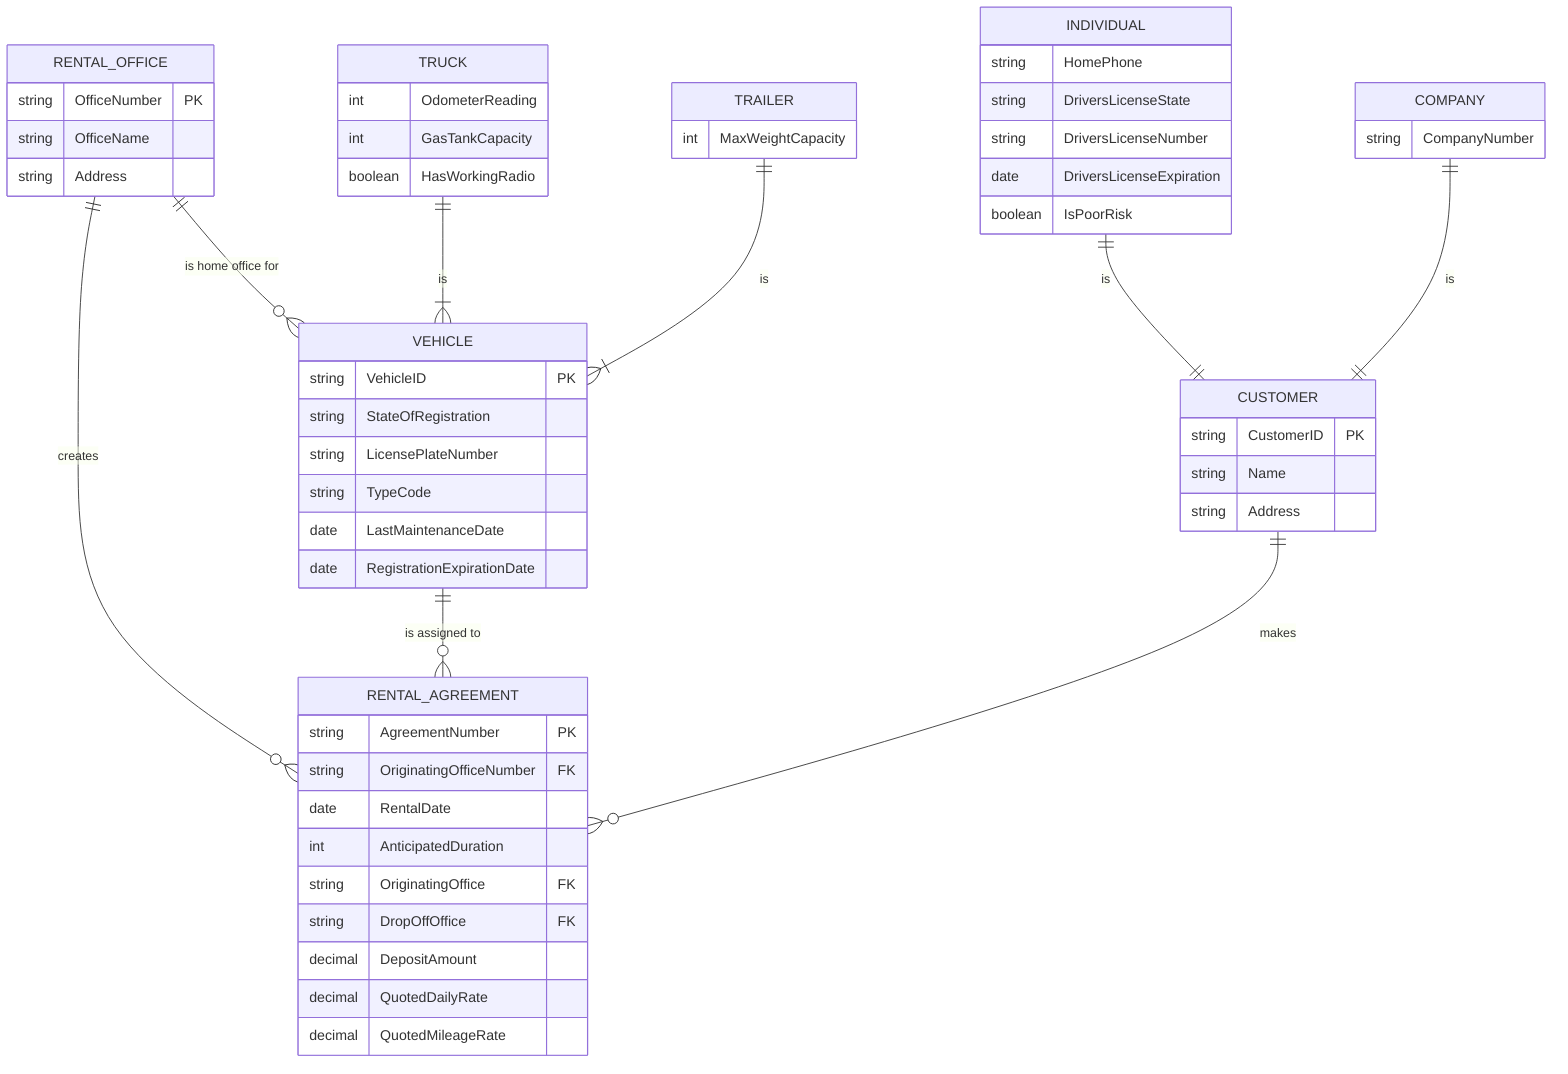 erDiagram
    RENTAL_OFFICE ||--o{ VEHICLE : "is home office for"
    RENTAL_OFFICE ||--o{ RENTAL_AGREEMENT : creates
    VEHICLE ||--o{ RENTAL_AGREEMENT : "is assigned to"
    CUSTOMER ||--o{ RENTAL_AGREEMENT : makes
    VEHICLE {
        string VehicleID PK
        string StateOfRegistration
        string LicensePlateNumber
        string TypeCode
        date LastMaintenanceDate
        date RegistrationExpirationDate
    }
    TRUCK ||--|{ VEHICLE : is
    TRAILER ||--|{ VEHICLE : is
    TRUCK {
        int OdometerReading
        int GasTankCapacity
        boolean HasWorkingRadio
    }
    TRAILER {
        int MaxWeightCapacity
    }
    CUSTOMER {
        string CustomerID PK
        string Name
        string Address
    }
    INDIVIDUAL ||--|| CUSTOMER : is
    COMPANY ||--|| CUSTOMER : is
    INDIVIDUAL {
        string HomePhone
        string DriversLicenseState
        string DriversLicenseNumber
        date DriversLicenseExpiration
        boolean IsPoorRisk
    }
    COMPANY {
        string CompanyNumber
    }
    RENTAL_AGREEMENT {
        string AgreementNumber PK
        string OriginatingOfficeNumber FK
        date RentalDate
        int AnticipatedDuration
        string OriginatingOffice FK
        string DropOffOffice FK
        decimal DepositAmount
        decimal QuotedDailyRate
        decimal QuotedMileageRate
    }
    RENTAL_OFFICE {
        string OfficeNumber PK
        string OfficeName
        string Address
    }